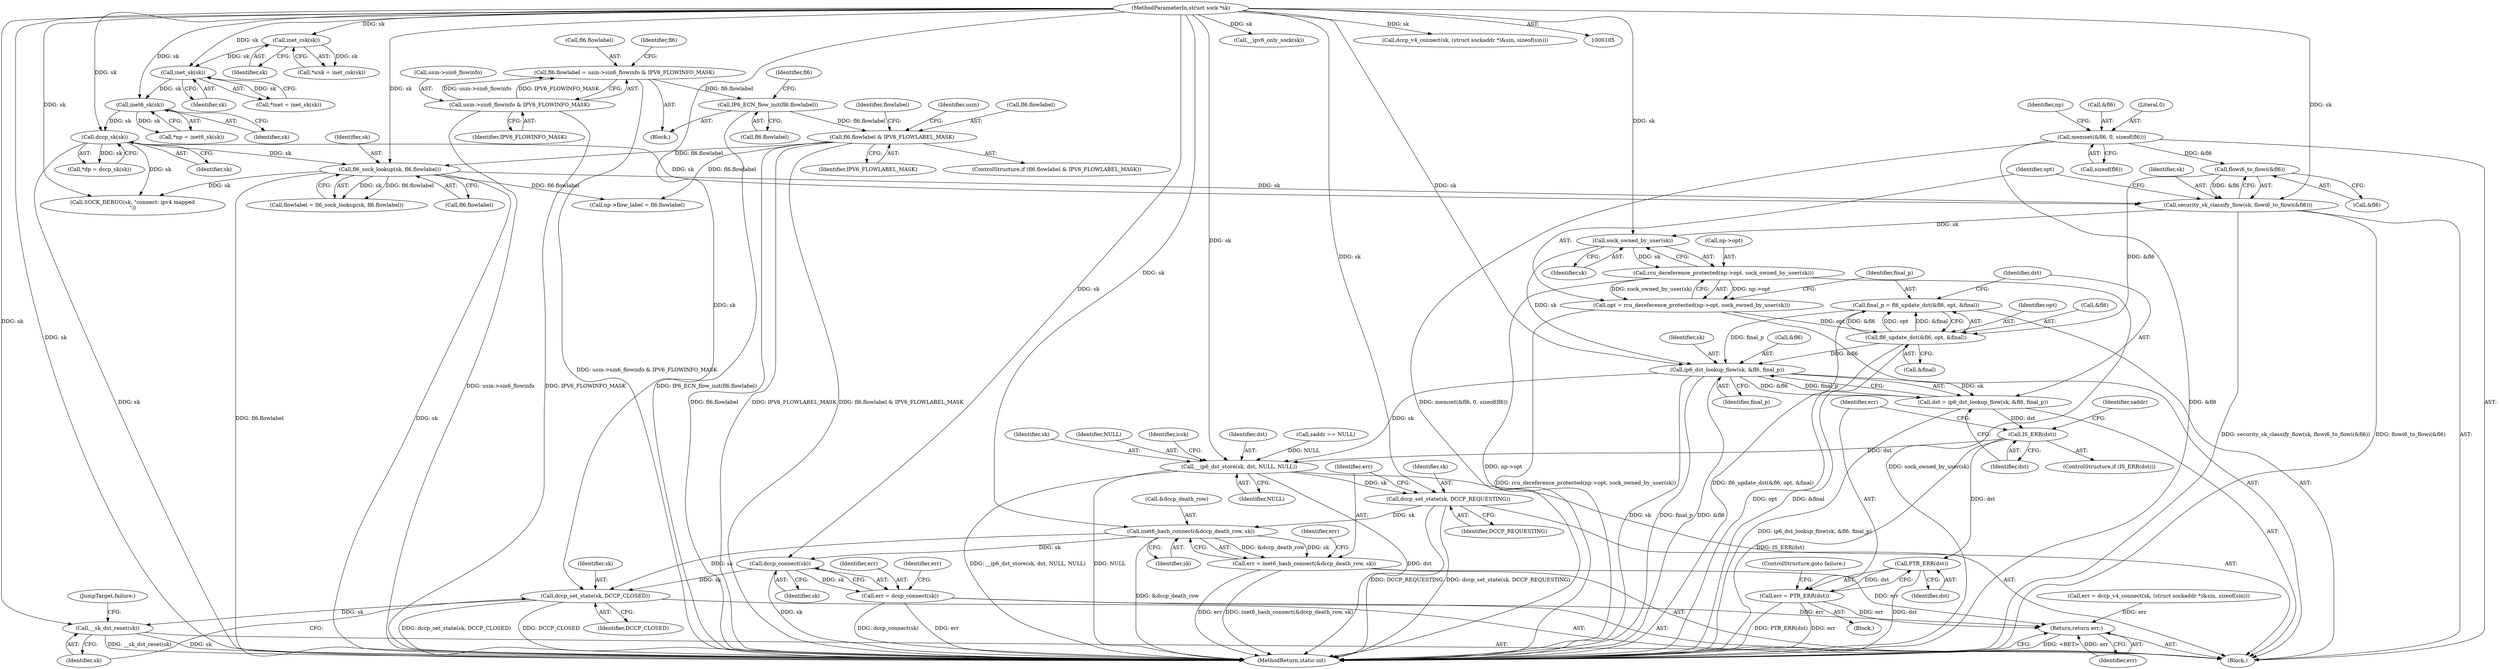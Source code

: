 digraph "0_linux_45f6fad84cc305103b28d73482b344d7f5b76f39@API" {
"1000470" [label="(Call,final_p = fl6_update_dst(&fl6, opt, &final))"];
"1000472" [label="(Call,fl6_update_dst(&fl6, opt, &final))"];
"1000459" [label="(Call,flowi6_to_flowi(&fl6))"];
"1000168" [label="(Call,memset(&fl6, 0, sizeof(fl6)))"];
"1000462" [label="(Call,opt = rcu_dereference_protected(np->opt, sock_owned_by_user(sk)))"];
"1000464" [label="(Call,rcu_dereference_protected(np->opt, sock_owned_by_user(sk)))"];
"1000468" [label="(Call,sock_owned_by_user(sk))"];
"1000457" [label="(Call,security_sk_classify_flow(sk, flowi6_to_flowi(&fl6)))"];
"1000202" [label="(Call,fl6_sock_lookup(sk, fl6.flowlabel))"];
"1000134" [label="(Call,dccp_sk(sk))"];
"1000129" [label="(Call,inet6_sk(sk))"];
"1000124" [label="(Call,inet_sk(sk))"];
"1000119" [label="(Call,inet_csk(sk))"];
"1000106" [label="(MethodParameterIn,struct sock *sk)"];
"1000193" [label="(Call,fl6.flowlabel & IPV6_FLOWLABEL_MASK)"];
"1000188" [label="(Call,IP6_ECN_flow_init(fl6.flowlabel))"];
"1000179" [label="(Call,fl6.flowlabel = usin->sin6_flowinfo & IPV6_FLOWINFO_MASK)"];
"1000183" [label="(Call,usin->sin6_flowinfo & IPV6_FLOWINFO_MASK)"];
"1000480" [label="(Call,ip6_dst_lookup_flow(sk, &fl6, final_p))"];
"1000478" [label="(Call,dst = ip6_dst_lookup_flow(sk, &fl6, final_p))"];
"1000486" [label="(Call,IS_ERR(dst))"];
"1000491" [label="(Call,PTR_ERR(dst))"];
"1000489" [label="(Call,err = PTR_ERR(dst))"];
"1000611" [label="(Return,return err;)"];
"1000522" [label="(Call,__ip6_dst_store(sk, dst, NULL, NULL))"];
"1000552" [label="(Call,dccp_set_state(sk, DCCP_REQUESTING))"];
"1000557" [label="(Call,inet6_hash_connect(&dccp_death_row, sk))"];
"1000555" [label="(Call,err = inet6_hash_connect(&dccp_death_row, sk))"];
"1000587" [label="(Call,dccp_connect(sk))"];
"1000585" [label="(Call,err = dccp_connect(sk))"];
"1000595" [label="(Call,dccp_set_state(sk, DCCP_CLOSED))"];
"1000598" [label="(Call,__sk_dst_reset(sk))"];
"1000120" [label="(Identifier,sk)"];
"1000490" [label="(Identifier,err)"];
"1000171" [label="(Literal,0)"];
"1000193" [label="(Call,fl6.flowlabel & IPV6_FLOWLABEL_MASK)"];
"1000202" [label="(Call,fl6_sock_lookup(sk, fl6.flowlabel))"];
"1000588" [label="(Identifier,sk)"];
"1000491" [label="(Call,PTR_ERR(dst))"];
"1000129" [label="(Call,inet6_sk(sk))"];
"1000184" [label="(Call,usin->sin6_flowinfo)"];
"1000479" [label="(Identifier,dst)"];
"1000194" [label="(Call,fl6.flowlabel)"];
"1000523" [label="(Identifier,sk)"];
"1000297" [label="(Call,np->flow_label = fl6.flowlabel)"];
"1000590" [label="(Identifier,err)"];
"1000188" [label="(Call,IP6_ECN_flow_init(fl6.flowlabel))"];
"1000200" [label="(Call,flowlabel = fl6_sock_lookup(sk, fl6.flowlabel))"];
"1000187" [label="(Identifier,IPV6_FLOWINFO_MASK)"];
"1000106" [label="(MethodParameterIn,struct sock *sk)"];
"1000183" [label="(Call,usin->sin6_flowinfo & IPV6_FLOWINFO_MASK)"];
"1000611" [label="(Return,return err;)"];
"1000486" [label="(Call,IS_ERR(dst))"];
"1000475" [label="(Identifier,opt)"];
"1000471" [label="(Identifier,final_p)"];
"1000172" [label="(Call,sizeof(fl6))"];
"1000556" [label="(Identifier,err)"];
"1000203" [label="(Identifier,sk)"];
"1000117" [label="(Call,*icsk = inet_csk(sk))"];
"1000320" [label="(Call,__ipv6_only_sock(sk))"];
"1000168" [label="(Call,memset(&fl6, 0, sizeof(fl6)))"];
"1000600" [label="(JumpTarget,failure:)"];
"1000204" [label="(Call,fl6.flowlabel)"];
"1000361" [label="(Call,err = dccp_v4_connect(sk, (struct sockaddr *)&sin, sizeof(sin)))"];
"1000124" [label="(Call,inet_sk(sk))"];
"1000596" [label="(Identifier,sk)"];
"1000176" [label="(Identifier,np)"];
"1000478" [label="(Call,dst = ip6_dst_lookup_flow(sk, &fl6, final_p))"];
"1000122" [label="(Call,*inet = inet_sk(sk))"];
"1000525" [label="(Identifier,NULL)"];
"1000127" [label="(Call,*np = inet6_sk(sk))"];
"1000555" [label="(Call,err = inet6_hash_connect(&dccp_death_row, sk))"];
"1000552" [label="(Call,dccp_set_state(sk, DCCP_REQUESTING))"];
"1000178" [label="(Block,)"];
"1000597" [label="(Identifier,DCCP_CLOSED)"];
"1000529" [label="(Identifier,icsk)"];
"1000464" [label="(Call,rcu_dereference_protected(np->opt, sock_owned_by_user(sk)))"];
"1000485" [label="(ControlStructure,if (IS_ERR(dst)))"];
"1000526" [label="(Identifier,NULL)"];
"1000496" [label="(Identifier,saddr)"];
"1000522" [label="(Call,__ip6_dst_store(sk, dst, NULL, NULL))"];
"1000613" [label="(MethodReturn,static int)"];
"1000473" [label="(Call,&fl6)"];
"1000470" [label="(Call,final_p = fl6_update_dst(&fl6, opt, &final))"];
"1000134" [label="(Call,dccp_sk(sk))"];
"1000169" [label="(Call,&fl6)"];
"1000558" [label="(Call,&dccp_death_row)"];
"1000489" [label="(Call,err = PTR_ERR(dst))"];
"1000488" [label="(Block,)"];
"1000587" [label="(Call,dccp_connect(sk))"];
"1000109" [label="(Block,)"];
"1000472" [label="(Call,fl6_update_dst(&fl6, opt, &final))"];
"1000476" [label="(Call,&final)"];
"1000458" [label="(Identifier,sk)"];
"1000316" [label="(Call,SOCK_DEBUG(sk, \"connect: ipv4 mapped\n\"))"];
"1000554" [label="(Identifier,DCCP_REQUESTING)"];
"1000460" [label="(Call,&fl6)"];
"1000482" [label="(Call,&fl6)"];
"1000481" [label="(Identifier,sk)"];
"1000192" [label="(ControlStructure,if (fl6.flowlabel & IPV6_FLOWLABEL_MASK))"];
"1000492" [label="(Identifier,dst)"];
"1000195" [label="(Identifier,fl6)"];
"1000480" [label="(Call,ip6_dst_lookup_flow(sk, &fl6, final_p))"];
"1000595" [label="(Call,dccp_set_state(sk, DCCP_CLOSED))"];
"1000557" [label="(Call,inet6_hash_connect(&dccp_death_row, sk))"];
"1000553" [label="(Identifier,sk)"];
"1000493" [label="(ControlStructure,goto failure;)"];
"1000132" [label="(Call,*dp = dccp_sk(sk))"];
"1000363" [label="(Call,dccp_v4_connect(sk, (struct sockaddr *)&sin, sizeof(sin)))"];
"1000457" [label="(Call,security_sk_classify_flow(sk, flowi6_to_flowi(&fl6)))"];
"1000562" [label="(Identifier,err)"];
"1000586" [label="(Identifier,err)"];
"1000469" [label="(Identifier,sk)"];
"1000179" [label="(Call,fl6.flowlabel = usin->sin6_flowinfo & IPV6_FLOWINFO_MASK)"];
"1000524" [label="(Identifier,dst)"];
"1000612" [label="(Identifier,err)"];
"1000459" [label="(Call,flowi6_to_flowi(&fl6))"];
"1000135" [label="(Identifier,sk)"];
"1000130" [label="(Identifier,sk)"];
"1000465" [label="(Call,np->opt)"];
"1000201" [label="(Identifier,flowlabel)"];
"1000599" [label="(Identifier,sk)"];
"1000462" [label="(Call,opt = rcu_dereference_protected(np->opt, sock_owned_by_user(sk)))"];
"1000197" [label="(Identifier,IPV6_FLOWLABEL_MASK)"];
"1000180" [label="(Call,fl6.flowlabel)"];
"1000189" [label="(Call,fl6.flowlabel)"];
"1000119" [label="(Call,inet_csk(sk))"];
"1000125" [label="(Identifier,sk)"];
"1000190" [label="(Identifier,fl6)"];
"1000463" [label="(Identifier,opt)"];
"1000560" [label="(Identifier,sk)"];
"1000484" [label="(Identifier,final_p)"];
"1000468" [label="(Call,sock_owned_by_user(sk))"];
"1000220" [label="(Identifier,usin)"];
"1000585" [label="(Call,err = dccp_connect(sk))"];
"1000487" [label="(Identifier,dst)"];
"1000598" [label="(Call,__sk_dst_reset(sk))"];
"1000495" [label="(Call,saddr == NULL)"];
"1000470" -> "1000109"  [label="AST: "];
"1000470" -> "1000472"  [label="CFG: "];
"1000471" -> "1000470"  [label="AST: "];
"1000472" -> "1000470"  [label="AST: "];
"1000479" -> "1000470"  [label="CFG: "];
"1000470" -> "1000613"  [label="DDG: fl6_update_dst(&fl6, opt, &final)"];
"1000472" -> "1000470"  [label="DDG: &fl6"];
"1000472" -> "1000470"  [label="DDG: opt"];
"1000472" -> "1000470"  [label="DDG: &final"];
"1000470" -> "1000480"  [label="DDG: final_p"];
"1000472" -> "1000476"  [label="CFG: "];
"1000473" -> "1000472"  [label="AST: "];
"1000475" -> "1000472"  [label="AST: "];
"1000476" -> "1000472"  [label="AST: "];
"1000472" -> "1000613"  [label="DDG: &final"];
"1000472" -> "1000613"  [label="DDG: opt"];
"1000459" -> "1000472"  [label="DDG: &fl6"];
"1000462" -> "1000472"  [label="DDG: opt"];
"1000472" -> "1000480"  [label="DDG: &fl6"];
"1000459" -> "1000457"  [label="AST: "];
"1000459" -> "1000460"  [label="CFG: "];
"1000460" -> "1000459"  [label="AST: "];
"1000457" -> "1000459"  [label="CFG: "];
"1000459" -> "1000457"  [label="DDG: &fl6"];
"1000168" -> "1000459"  [label="DDG: &fl6"];
"1000168" -> "1000109"  [label="AST: "];
"1000168" -> "1000172"  [label="CFG: "];
"1000169" -> "1000168"  [label="AST: "];
"1000171" -> "1000168"  [label="AST: "];
"1000172" -> "1000168"  [label="AST: "];
"1000176" -> "1000168"  [label="CFG: "];
"1000168" -> "1000613"  [label="DDG: memset(&fl6, 0, sizeof(fl6))"];
"1000168" -> "1000613"  [label="DDG: &fl6"];
"1000462" -> "1000109"  [label="AST: "];
"1000462" -> "1000464"  [label="CFG: "];
"1000463" -> "1000462"  [label="AST: "];
"1000464" -> "1000462"  [label="AST: "];
"1000471" -> "1000462"  [label="CFG: "];
"1000462" -> "1000613"  [label="DDG: rcu_dereference_protected(np->opt, sock_owned_by_user(sk))"];
"1000464" -> "1000462"  [label="DDG: np->opt"];
"1000464" -> "1000462"  [label="DDG: sock_owned_by_user(sk)"];
"1000464" -> "1000468"  [label="CFG: "];
"1000465" -> "1000464"  [label="AST: "];
"1000468" -> "1000464"  [label="AST: "];
"1000464" -> "1000613"  [label="DDG: np->opt"];
"1000464" -> "1000613"  [label="DDG: sock_owned_by_user(sk)"];
"1000468" -> "1000464"  [label="DDG: sk"];
"1000468" -> "1000469"  [label="CFG: "];
"1000469" -> "1000468"  [label="AST: "];
"1000457" -> "1000468"  [label="DDG: sk"];
"1000106" -> "1000468"  [label="DDG: sk"];
"1000468" -> "1000480"  [label="DDG: sk"];
"1000457" -> "1000109"  [label="AST: "];
"1000458" -> "1000457"  [label="AST: "];
"1000463" -> "1000457"  [label="CFG: "];
"1000457" -> "1000613"  [label="DDG: flowi6_to_flowi(&fl6)"];
"1000457" -> "1000613"  [label="DDG: security_sk_classify_flow(sk, flowi6_to_flowi(&fl6))"];
"1000202" -> "1000457"  [label="DDG: sk"];
"1000134" -> "1000457"  [label="DDG: sk"];
"1000106" -> "1000457"  [label="DDG: sk"];
"1000202" -> "1000200"  [label="AST: "];
"1000202" -> "1000204"  [label="CFG: "];
"1000203" -> "1000202"  [label="AST: "];
"1000204" -> "1000202"  [label="AST: "];
"1000200" -> "1000202"  [label="CFG: "];
"1000202" -> "1000613"  [label="DDG: sk"];
"1000202" -> "1000613"  [label="DDG: fl6.flowlabel"];
"1000202" -> "1000200"  [label="DDG: sk"];
"1000202" -> "1000200"  [label="DDG: fl6.flowlabel"];
"1000134" -> "1000202"  [label="DDG: sk"];
"1000106" -> "1000202"  [label="DDG: sk"];
"1000193" -> "1000202"  [label="DDG: fl6.flowlabel"];
"1000202" -> "1000297"  [label="DDG: fl6.flowlabel"];
"1000202" -> "1000316"  [label="DDG: sk"];
"1000134" -> "1000132"  [label="AST: "];
"1000134" -> "1000135"  [label="CFG: "];
"1000135" -> "1000134"  [label="AST: "];
"1000132" -> "1000134"  [label="CFG: "];
"1000134" -> "1000613"  [label="DDG: sk"];
"1000134" -> "1000132"  [label="DDG: sk"];
"1000129" -> "1000134"  [label="DDG: sk"];
"1000106" -> "1000134"  [label="DDG: sk"];
"1000134" -> "1000316"  [label="DDG: sk"];
"1000129" -> "1000127"  [label="AST: "];
"1000129" -> "1000130"  [label="CFG: "];
"1000130" -> "1000129"  [label="AST: "];
"1000127" -> "1000129"  [label="CFG: "];
"1000129" -> "1000127"  [label="DDG: sk"];
"1000124" -> "1000129"  [label="DDG: sk"];
"1000106" -> "1000129"  [label="DDG: sk"];
"1000124" -> "1000122"  [label="AST: "];
"1000124" -> "1000125"  [label="CFG: "];
"1000125" -> "1000124"  [label="AST: "];
"1000122" -> "1000124"  [label="CFG: "];
"1000124" -> "1000122"  [label="DDG: sk"];
"1000119" -> "1000124"  [label="DDG: sk"];
"1000106" -> "1000124"  [label="DDG: sk"];
"1000119" -> "1000117"  [label="AST: "];
"1000119" -> "1000120"  [label="CFG: "];
"1000120" -> "1000119"  [label="AST: "];
"1000117" -> "1000119"  [label="CFG: "];
"1000119" -> "1000117"  [label="DDG: sk"];
"1000106" -> "1000119"  [label="DDG: sk"];
"1000106" -> "1000105"  [label="AST: "];
"1000106" -> "1000613"  [label="DDG: sk"];
"1000106" -> "1000316"  [label="DDG: sk"];
"1000106" -> "1000320"  [label="DDG: sk"];
"1000106" -> "1000363"  [label="DDG: sk"];
"1000106" -> "1000480"  [label="DDG: sk"];
"1000106" -> "1000522"  [label="DDG: sk"];
"1000106" -> "1000552"  [label="DDG: sk"];
"1000106" -> "1000557"  [label="DDG: sk"];
"1000106" -> "1000587"  [label="DDG: sk"];
"1000106" -> "1000595"  [label="DDG: sk"];
"1000106" -> "1000598"  [label="DDG: sk"];
"1000193" -> "1000192"  [label="AST: "];
"1000193" -> "1000197"  [label="CFG: "];
"1000194" -> "1000193"  [label="AST: "];
"1000197" -> "1000193"  [label="AST: "];
"1000201" -> "1000193"  [label="CFG: "];
"1000220" -> "1000193"  [label="CFG: "];
"1000193" -> "1000613"  [label="DDG: fl6.flowlabel"];
"1000193" -> "1000613"  [label="DDG: IPV6_FLOWLABEL_MASK"];
"1000193" -> "1000613"  [label="DDG: fl6.flowlabel & IPV6_FLOWLABEL_MASK"];
"1000188" -> "1000193"  [label="DDG: fl6.flowlabel"];
"1000193" -> "1000297"  [label="DDG: fl6.flowlabel"];
"1000188" -> "1000178"  [label="AST: "];
"1000188" -> "1000189"  [label="CFG: "];
"1000189" -> "1000188"  [label="AST: "];
"1000195" -> "1000188"  [label="CFG: "];
"1000188" -> "1000613"  [label="DDG: IP6_ECN_flow_init(fl6.flowlabel)"];
"1000179" -> "1000188"  [label="DDG: fl6.flowlabel"];
"1000179" -> "1000178"  [label="AST: "];
"1000179" -> "1000183"  [label="CFG: "];
"1000180" -> "1000179"  [label="AST: "];
"1000183" -> "1000179"  [label="AST: "];
"1000190" -> "1000179"  [label="CFG: "];
"1000179" -> "1000613"  [label="DDG: usin->sin6_flowinfo & IPV6_FLOWINFO_MASK"];
"1000183" -> "1000179"  [label="DDG: usin->sin6_flowinfo"];
"1000183" -> "1000179"  [label="DDG: IPV6_FLOWINFO_MASK"];
"1000183" -> "1000187"  [label="CFG: "];
"1000184" -> "1000183"  [label="AST: "];
"1000187" -> "1000183"  [label="AST: "];
"1000183" -> "1000613"  [label="DDG: IPV6_FLOWINFO_MASK"];
"1000183" -> "1000613"  [label="DDG: usin->sin6_flowinfo"];
"1000480" -> "1000478"  [label="AST: "];
"1000480" -> "1000484"  [label="CFG: "];
"1000481" -> "1000480"  [label="AST: "];
"1000482" -> "1000480"  [label="AST: "];
"1000484" -> "1000480"  [label="AST: "];
"1000478" -> "1000480"  [label="CFG: "];
"1000480" -> "1000613"  [label="DDG: sk"];
"1000480" -> "1000613"  [label="DDG: final_p"];
"1000480" -> "1000613"  [label="DDG: &fl6"];
"1000480" -> "1000478"  [label="DDG: sk"];
"1000480" -> "1000478"  [label="DDG: &fl6"];
"1000480" -> "1000478"  [label="DDG: final_p"];
"1000480" -> "1000522"  [label="DDG: sk"];
"1000478" -> "1000109"  [label="AST: "];
"1000479" -> "1000478"  [label="AST: "];
"1000487" -> "1000478"  [label="CFG: "];
"1000478" -> "1000613"  [label="DDG: ip6_dst_lookup_flow(sk, &fl6, final_p)"];
"1000478" -> "1000486"  [label="DDG: dst"];
"1000486" -> "1000485"  [label="AST: "];
"1000486" -> "1000487"  [label="CFG: "];
"1000487" -> "1000486"  [label="AST: "];
"1000490" -> "1000486"  [label="CFG: "];
"1000496" -> "1000486"  [label="CFG: "];
"1000486" -> "1000613"  [label="DDG: IS_ERR(dst)"];
"1000486" -> "1000491"  [label="DDG: dst"];
"1000486" -> "1000522"  [label="DDG: dst"];
"1000491" -> "1000489"  [label="AST: "];
"1000491" -> "1000492"  [label="CFG: "];
"1000492" -> "1000491"  [label="AST: "];
"1000489" -> "1000491"  [label="CFG: "];
"1000491" -> "1000613"  [label="DDG: dst"];
"1000491" -> "1000489"  [label="DDG: dst"];
"1000489" -> "1000488"  [label="AST: "];
"1000490" -> "1000489"  [label="AST: "];
"1000493" -> "1000489"  [label="CFG: "];
"1000489" -> "1000613"  [label="DDG: PTR_ERR(dst)"];
"1000489" -> "1000613"  [label="DDG: err"];
"1000489" -> "1000611"  [label="DDG: err"];
"1000611" -> "1000109"  [label="AST: "];
"1000611" -> "1000612"  [label="CFG: "];
"1000612" -> "1000611"  [label="AST: "];
"1000613" -> "1000611"  [label="CFG: "];
"1000611" -> "1000613"  [label="DDG: <RET>"];
"1000612" -> "1000611"  [label="DDG: err"];
"1000361" -> "1000611"  [label="DDG: err"];
"1000555" -> "1000611"  [label="DDG: err"];
"1000585" -> "1000611"  [label="DDG: err"];
"1000522" -> "1000109"  [label="AST: "];
"1000522" -> "1000526"  [label="CFG: "];
"1000523" -> "1000522"  [label="AST: "];
"1000524" -> "1000522"  [label="AST: "];
"1000525" -> "1000522"  [label="AST: "];
"1000526" -> "1000522"  [label="AST: "];
"1000529" -> "1000522"  [label="CFG: "];
"1000522" -> "1000613"  [label="DDG: NULL"];
"1000522" -> "1000613"  [label="DDG: dst"];
"1000522" -> "1000613"  [label="DDG: __ip6_dst_store(sk, dst, NULL, NULL)"];
"1000495" -> "1000522"  [label="DDG: NULL"];
"1000522" -> "1000552"  [label="DDG: sk"];
"1000552" -> "1000109"  [label="AST: "];
"1000552" -> "1000554"  [label="CFG: "];
"1000553" -> "1000552"  [label="AST: "];
"1000554" -> "1000552"  [label="AST: "];
"1000556" -> "1000552"  [label="CFG: "];
"1000552" -> "1000613"  [label="DDG: DCCP_REQUESTING"];
"1000552" -> "1000613"  [label="DDG: dccp_set_state(sk, DCCP_REQUESTING)"];
"1000552" -> "1000557"  [label="DDG: sk"];
"1000557" -> "1000555"  [label="AST: "];
"1000557" -> "1000560"  [label="CFG: "];
"1000558" -> "1000557"  [label="AST: "];
"1000560" -> "1000557"  [label="AST: "];
"1000555" -> "1000557"  [label="CFG: "];
"1000557" -> "1000613"  [label="DDG: &dccp_death_row"];
"1000557" -> "1000555"  [label="DDG: &dccp_death_row"];
"1000557" -> "1000555"  [label="DDG: sk"];
"1000557" -> "1000587"  [label="DDG: sk"];
"1000557" -> "1000595"  [label="DDG: sk"];
"1000555" -> "1000109"  [label="AST: "];
"1000556" -> "1000555"  [label="AST: "];
"1000562" -> "1000555"  [label="CFG: "];
"1000555" -> "1000613"  [label="DDG: inet6_hash_connect(&dccp_death_row, sk)"];
"1000555" -> "1000613"  [label="DDG: err"];
"1000587" -> "1000585"  [label="AST: "];
"1000587" -> "1000588"  [label="CFG: "];
"1000588" -> "1000587"  [label="AST: "];
"1000585" -> "1000587"  [label="CFG: "];
"1000587" -> "1000613"  [label="DDG: sk"];
"1000587" -> "1000585"  [label="DDG: sk"];
"1000587" -> "1000595"  [label="DDG: sk"];
"1000585" -> "1000109"  [label="AST: "];
"1000586" -> "1000585"  [label="AST: "];
"1000590" -> "1000585"  [label="CFG: "];
"1000585" -> "1000613"  [label="DDG: err"];
"1000585" -> "1000613"  [label="DDG: dccp_connect(sk)"];
"1000595" -> "1000109"  [label="AST: "];
"1000595" -> "1000597"  [label="CFG: "];
"1000596" -> "1000595"  [label="AST: "];
"1000597" -> "1000595"  [label="AST: "];
"1000599" -> "1000595"  [label="CFG: "];
"1000595" -> "1000613"  [label="DDG: dccp_set_state(sk, DCCP_CLOSED)"];
"1000595" -> "1000613"  [label="DDG: DCCP_CLOSED"];
"1000595" -> "1000598"  [label="DDG: sk"];
"1000598" -> "1000109"  [label="AST: "];
"1000598" -> "1000599"  [label="CFG: "];
"1000599" -> "1000598"  [label="AST: "];
"1000600" -> "1000598"  [label="CFG: "];
"1000598" -> "1000613"  [label="DDG: sk"];
"1000598" -> "1000613"  [label="DDG: __sk_dst_reset(sk)"];
}
